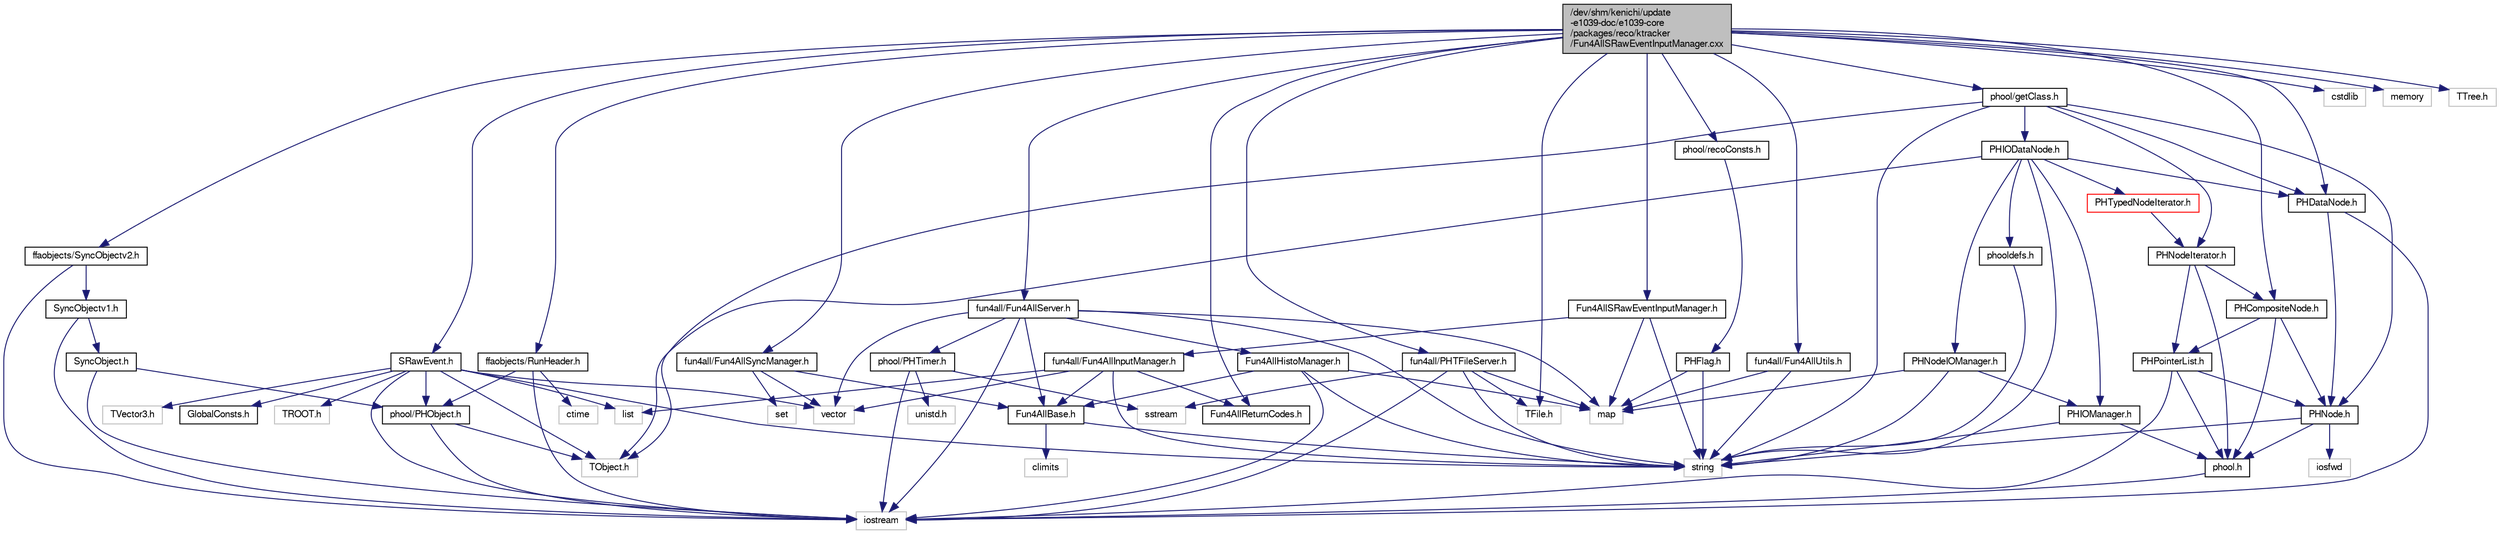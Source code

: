 digraph "/dev/shm/kenichi/update-e1039-doc/e1039-core/packages/reco/ktracker/Fun4AllSRawEventInputManager.cxx"
{
  bgcolor="transparent";
  edge [fontname="FreeSans",fontsize="10",labelfontname="FreeSans",labelfontsize="10"];
  node [fontname="FreeSans",fontsize="10",shape=record];
  Node1 [label="/dev/shm/kenichi/update\l-e1039-doc/e1039-core\l/packages/reco/ktracker\l/Fun4AllSRawEventInputManager.cxx",height=0.2,width=0.4,color="black", fillcolor="grey75", style="filled" fontcolor="black"];
  Node1 -> Node2 [color="midnightblue",fontsize="10",style="solid",fontname="FreeSans"];
  Node2 [label="Fun4AllSRawEventInputManager.h",height=0.2,width=0.4,color="black",URL="$d5/db3/Fun4AllSRawEventInputManager_8h.html"];
  Node2 -> Node3 [color="midnightblue",fontsize="10",style="solid",fontname="FreeSans"];
  Node3 [label="fun4all/Fun4AllInputManager.h",height=0.2,width=0.4,color="black",URL="$d1/de7/Fun4AllInputManager_8h.html"];
  Node3 -> Node4 [color="midnightblue",fontsize="10",style="solid",fontname="FreeSans"];
  Node4 [label="Fun4AllBase.h",height=0.2,width=0.4,color="black",URL="$d2/de7/Fun4AllBase_8h.html"];
  Node4 -> Node5 [color="midnightblue",fontsize="10",style="solid",fontname="FreeSans"];
  Node5 [label="string",height=0.2,width=0.4,color="grey75"];
  Node4 -> Node6 [color="midnightblue",fontsize="10",style="solid",fontname="FreeSans"];
  Node6 [label="climits",height=0.2,width=0.4,color="grey75"];
  Node3 -> Node7 [color="midnightblue",fontsize="10",style="solid",fontname="FreeSans"];
  Node7 [label="Fun4AllReturnCodes.h",height=0.2,width=0.4,color="black",URL="$da/dc1/Fun4AllReturnCodes_8h.html"];
  Node3 -> Node8 [color="midnightblue",fontsize="10",style="solid",fontname="FreeSans"];
  Node8 [label="list",height=0.2,width=0.4,color="grey75"];
  Node3 -> Node5 [color="midnightblue",fontsize="10",style="solid",fontname="FreeSans"];
  Node3 -> Node9 [color="midnightblue",fontsize="10",style="solid",fontname="FreeSans"];
  Node9 [label="vector",height=0.2,width=0.4,color="grey75"];
  Node2 -> Node5 [color="midnightblue",fontsize="10",style="solid",fontname="FreeSans"];
  Node2 -> Node10 [color="midnightblue",fontsize="10",style="solid",fontname="FreeSans"];
  Node10 [label="map",height=0.2,width=0.4,color="grey75"];
  Node1 -> Node11 [color="midnightblue",fontsize="10",style="solid",fontname="FreeSans"];
  Node11 [label="SRawEvent.h",height=0.2,width=0.4,color="black",URL="$db/dda/SRawEvent_8h.html"];
  Node11 -> Node12 [color="midnightblue",fontsize="10",style="solid",fontname="FreeSans"];
  Node12 [label="GlobalConsts.h",height=0.2,width=0.4,color="black",URL="$dd/de2/GlobalConsts_8h.html"];
  Node11 -> Node13 [color="midnightblue",fontsize="10",style="solid",fontname="FreeSans"];
  Node13 [label="phool/PHObject.h",height=0.2,width=0.4,color="black",URL="$df/d32/PHObject_8h.html"];
  Node13 -> Node14 [color="midnightblue",fontsize="10",style="solid",fontname="FreeSans"];
  Node14 [label="TObject.h",height=0.2,width=0.4,color="grey75"];
  Node13 -> Node15 [color="midnightblue",fontsize="10",style="solid",fontname="FreeSans"];
  Node15 [label="iostream",height=0.2,width=0.4,color="grey75"];
  Node11 -> Node15 [color="midnightblue",fontsize="10",style="solid",fontname="FreeSans"];
  Node11 -> Node9 [color="midnightblue",fontsize="10",style="solid",fontname="FreeSans"];
  Node11 -> Node8 [color="midnightblue",fontsize="10",style="solid",fontname="FreeSans"];
  Node11 -> Node5 [color="midnightblue",fontsize="10",style="solid",fontname="FreeSans"];
  Node11 -> Node14 [color="midnightblue",fontsize="10",style="solid",fontname="FreeSans"];
  Node11 -> Node16 [color="midnightblue",fontsize="10",style="solid",fontname="FreeSans"];
  Node16 [label="TROOT.h",height=0.2,width=0.4,color="grey75"];
  Node11 -> Node17 [color="midnightblue",fontsize="10",style="solid",fontname="FreeSans"];
  Node17 [label="TVector3.h",height=0.2,width=0.4,color="grey75"];
  Node1 -> Node18 [color="midnightblue",fontsize="10",style="solid",fontname="FreeSans"];
  Node18 [label="fun4all/Fun4AllServer.h",height=0.2,width=0.4,color="black",URL="$dc/da2/Fun4AllServer_8h.html"];
  Node18 -> Node4 [color="midnightblue",fontsize="10",style="solid",fontname="FreeSans"];
  Node18 -> Node19 [color="midnightblue",fontsize="10",style="solid",fontname="FreeSans"];
  Node19 [label="Fun4AllHistoManager.h",height=0.2,width=0.4,color="black",URL="$d0/d59/Fun4AllHistoManager_8h.html"];
  Node19 -> Node4 [color="midnightblue",fontsize="10",style="solid",fontname="FreeSans"];
  Node19 -> Node15 [color="midnightblue",fontsize="10",style="solid",fontname="FreeSans"];
  Node19 -> Node10 [color="midnightblue",fontsize="10",style="solid",fontname="FreeSans"];
  Node19 -> Node5 [color="midnightblue",fontsize="10",style="solid",fontname="FreeSans"];
  Node18 -> Node20 [color="midnightblue",fontsize="10",style="solid",fontname="FreeSans"];
  Node20 [label="phool/PHTimer.h",height=0.2,width=0.4,color="black",URL="$dc/d26/PHTimer_8h.html",tooltip="high precision timer "];
  Node20 -> Node15 [color="midnightblue",fontsize="10",style="solid",fontname="FreeSans"];
  Node20 -> Node21 [color="midnightblue",fontsize="10",style="solid",fontname="FreeSans"];
  Node21 [label="sstream",height=0.2,width=0.4,color="grey75"];
  Node20 -> Node22 [color="midnightblue",fontsize="10",style="solid",fontname="FreeSans"];
  Node22 [label="unistd.h",height=0.2,width=0.4,color="grey75"];
  Node18 -> Node15 [color="midnightblue",fontsize="10",style="solid",fontname="FreeSans"];
  Node18 -> Node10 [color="midnightblue",fontsize="10",style="solid",fontname="FreeSans"];
  Node18 -> Node5 [color="midnightblue",fontsize="10",style="solid",fontname="FreeSans"];
  Node18 -> Node9 [color="midnightblue",fontsize="10",style="solid",fontname="FreeSans"];
  Node1 -> Node23 [color="midnightblue",fontsize="10",style="solid",fontname="FreeSans"];
  Node23 [label="fun4all/Fun4AllSyncManager.h",height=0.2,width=0.4,color="black",URL="$d9/ddf/Fun4AllSyncManager_8h.html"];
  Node23 -> Node4 [color="midnightblue",fontsize="10",style="solid",fontname="FreeSans"];
  Node23 -> Node24 [color="midnightblue",fontsize="10",style="solid",fontname="FreeSans"];
  Node24 [label="set",height=0.2,width=0.4,color="grey75"];
  Node23 -> Node9 [color="midnightblue",fontsize="10",style="solid",fontname="FreeSans"];
  Node1 -> Node7 [color="midnightblue",fontsize="10",style="solid",fontname="FreeSans"];
  Node1 -> Node25 [color="midnightblue",fontsize="10",style="solid",fontname="FreeSans"];
  Node25 [label="fun4all/Fun4AllUtils.h",height=0.2,width=0.4,color="black",URL="$d5/d66/Fun4AllUtils_8h.html"];
  Node25 -> Node10 [color="midnightblue",fontsize="10",style="solid",fontname="FreeSans"];
  Node25 -> Node5 [color="midnightblue",fontsize="10",style="solid",fontname="FreeSans"];
  Node1 -> Node26 [color="midnightblue",fontsize="10",style="solid",fontname="FreeSans"];
  Node26 [label="fun4all/PHTFileServer.h",height=0.2,width=0.4,color="black",URL="$d6/de6/PHTFileServer_8h.html",tooltip="TFile clean handling. "];
  Node26 -> Node15 [color="midnightblue",fontsize="10",style="solid",fontname="FreeSans"];
  Node26 -> Node10 [color="midnightblue",fontsize="10",style="solid",fontname="FreeSans"];
  Node26 -> Node21 [color="midnightblue",fontsize="10",style="solid",fontname="FreeSans"];
  Node26 -> Node5 [color="midnightblue",fontsize="10",style="solid",fontname="FreeSans"];
  Node26 -> Node27 [color="midnightblue",fontsize="10",style="solid",fontname="FreeSans"];
  Node27 [label="TFile.h",height=0.2,width=0.4,color="grey75"];
  Node1 -> Node28 [color="midnightblue",fontsize="10",style="solid",fontname="FreeSans"];
  Node28 [label="ffaobjects/RunHeader.h",height=0.2,width=0.4,color="black",URL="$da/d61/RunHeader_8h.html"];
  Node28 -> Node13 [color="midnightblue",fontsize="10",style="solid",fontname="FreeSans"];
  Node28 -> Node29 [color="midnightblue",fontsize="10",style="solid",fontname="FreeSans"];
  Node29 [label="ctime",height=0.2,width=0.4,color="grey75"];
  Node28 -> Node15 [color="midnightblue",fontsize="10",style="solid",fontname="FreeSans"];
  Node1 -> Node30 [color="midnightblue",fontsize="10",style="solid",fontname="FreeSans"];
  Node30 [label="ffaobjects/SyncObjectv2.h",height=0.2,width=0.4,color="black",URL="$dc/d4b/SyncObjectv2_8h.html"];
  Node30 -> Node31 [color="midnightblue",fontsize="10",style="solid",fontname="FreeSans"];
  Node31 [label="SyncObjectv1.h",height=0.2,width=0.4,color="black",URL="$d6/df7/SyncObjectv1_8h.html"];
  Node31 -> Node32 [color="midnightblue",fontsize="10",style="solid",fontname="FreeSans"];
  Node32 [label="SyncObject.h",height=0.2,width=0.4,color="black",URL="$da/de1/ffaobjects_2SyncObject_8h.html"];
  Node32 -> Node13 [color="midnightblue",fontsize="10",style="solid",fontname="FreeSans"];
  Node32 -> Node15 [color="midnightblue",fontsize="10",style="solid",fontname="FreeSans"];
  Node31 -> Node15 [color="midnightblue",fontsize="10",style="solid",fontname="FreeSans"];
  Node30 -> Node15 [color="midnightblue",fontsize="10",style="solid",fontname="FreeSans"];
  Node1 -> Node33 [color="midnightblue",fontsize="10",style="solid",fontname="FreeSans"];
  Node33 [label="phool/getClass.h",height=0.2,width=0.4,color="black",URL="$dd/dd4/getClass_8h.html"];
  Node33 -> Node34 [color="midnightblue",fontsize="10",style="solid",fontname="FreeSans"];
  Node34 [label="PHNodeIterator.h",height=0.2,width=0.4,color="black",URL="$d8/dfd/PHNodeIterator_8h.html"];
  Node34 -> Node35 [color="midnightblue",fontsize="10",style="solid",fontname="FreeSans"];
  Node35 [label="phool.h",height=0.2,width=0.4,color="black",URL="$d5/d6f/phool_8h.html"];
  Node35 -> Node15 [color="midnightblue",fontsize="10",style="solid",fontname="FreeSans"];
  Node34 -> Node36 [color="midnightblue",fontsize="10",style="solid",fontname="FreeSans"];
  Node36 [label="PHCompositeNode.h",height=0.2,width=0.4,color="black",URL="$d8/d30/PHCompositeNode_8h.html"];
  Node36 -> Node35 [color="midnightblue",fontsize="10",style="solid",fontname="FreeSans"];
  Node36 -> Node37 [color="midnightblue",fontsize="10",style="solid",fontname="FreeSans"];
  Node37 [label="PHNode.h",height=0.2,width=0.4,color="black",URL="$d3/d62/PHNode_8h.html"];
  Node37 -> Node35 [color="midnightblue",fontsize="10",style="solid",fontname="FreeSans"];
  Node37 -> Node38 [color="midnightblue",fontsize="10",style="solid",fontname="FreeSans"];
  Node38 [label="iosfwd",height=0.2,width=0.4,color="grey75"];
  Node37 -> Node5 [color="midnightblue",fontsize="10",style="solid",fontname="FreeSans"];
  Node36 -> Node39 [color="midnightblue",fontsize="10",style="solid",fontname="FreeSans"];
  Node39 [label="PHPointerList.h",height=0.2,width=0.4,color="black",URL="$db/dd5/PHPointerList_8h.html"];
  Node39 -> Node35 [color="midnightblue",fontsize="10",style="solid",fontname="FreeSans"];
  Node39 -> Node37 [color="midnightblue",fontsize="10",style="solid",fontname="FreeSans"];
  Node39 -> Node15 [color="midnightblue",fontsize="10",style="solid",fontname="FreeSans"];
  Node34 -> Node39 [color="midnightblue",fontsize="10",style="solid",fontname="FreeSans"];
  Node33 -> Node40 [color="midnightblue",fontsize="10",style="solid",fontname="FreeSans"];
  Node40 [label="PHIODataNode.h",height=0.2,width=0.4,color="black",URL="$d3/d79/PHIODataNode_8h.html"];
  Node40 -> Node41 [color="midnightblue",fontsize="10",style="solid",fontname="FreeSans"];
  Node41 [label="PHDataNode.h",height=0.2,width=0.4,color="black",URL="$dd/d9b/PHDataNode_8h.html"];
  Node41 -> Node37 [color="midnightblue",fontsize="10",style="solid",fontname="FreeSans"];
  Node41 -> Node15 [color="midnightblue",fontsize="10",style="solid",fontname="FreeSans"];
  Node40 -> Node42 [color="midnightblue",fontsize="10",style="solid",fontname="FreeSans"];
  Node42 [label="PHIOManager.h",height=0.2,width=0.4,color="black",URL="$d9/d53/PHIOManager_8h.html"];
  Node42 -> Node35 [color="midnightblue",fontsize="10",style="solid",fontname="FreeSans"];
  Node42 -> Node5 [color="midnightblue",fontsize="10",style="solid",fontname="FreeSans"];
  Node40 -> Node43 [color="midnightblue",fontsize="10",style="solid",fontname="FreeSans"];
  Node43 [label="PHNodeIOManager.h",height=0.2,width=0.4,color="black",URL="$dd/de7/PHNodeIOManager_8h.html"];
  Node43 -> Node42 [color="midnightblue",fontsize="10",style="solid",fontname="FreeSans"];
  Node43 -> Node5 [color="midnightblue",fontsize="10",style="solid",fontname="FreeSans"];
  Node43 -> Node10 [color="midnightblue",fontsize="10",style="solid",fontname="FreeSans"];
  Node40 -> Node44 [color="midnightblue",fontsize="10",style="solid",fontname="FreeSans"];
  Node44 [label="PHTypedNodeIterator.h",height=0.2,width=0.4,color="red",URL="$db/d17/PHTypedNodeIterator_8h.html"];
  Node44 -> Node34 [color="midnightblue",fontsize="10",style="solid",fontname="FreeSans"];
  Node40 -> Node45 [color="midnightblue",fontsize="10",style="solid",fontname="FreeSans"];
  Node45 [label="phooldefs.h",height=0.2,width=0.4,color="black",URL="$de/da7/phooldefs_8h.html"];
  Node45 -> Node5 [color="midnightblue",fontsize="10",style="solid",fontname="FreeSans"];
  Node40 -> Node14 [color="midnightblue",fontsize="10",style="solid",fontname="FreeSans"];
  Node40 -> Node5 [color="midnightblue",fontsize="10",style="solid",fontname="FreeSans"];
  Node33 -> Node41 [color="midnightblue",fontsize="10",style="solid",fontname="FreeSans"];
  Node33 -> Node37 [color="midnightblue",fontsize="10",style="solid",fontname="FreeSans"];
  Node33 -> Node14 [color="midnightblue",fontsize="10",style="solid",fontname="FreeSans"];
  Node33 -> Node5 [color="midnightblue",fontsize="10",style="solid",fontname="FreeSans"];
  Node1 -> Node36 [color="midnightblue",fontsize="10",style="solid",fontname="FreeSans"];
  Node1 -> Node41 [color="midnightblue",fontsize="10",style="solid",fontname="FreeSans"];
  Node1 -> Node46 [color="midnightblue",fontsize="10",style="solid",fontname="FreeSans"];
  Node46 [label="phool/recoConsts.h",height=0.2,width=0.4,color="black",URL="$d2/dcb/recoConsts_8h.html"];
  Node46 -> Node47 [color="midnightblue",fontsize="10",style="solid",fontname="FreeSans"];
  Node47 [label="PHFlag.h",height=0.2,width=0.4,color="black",URL="$d0/d11/PHFlag_8h.html"];
  Node47 -> Node10 [color="midnightblue",fontsize="10",style="solid",fontname="FreeSans"];
  Node47 -> Node5 [color="midnightblue",fontsize="10",style="solid",fontname="FreeSans"];
  Node1 -> Node48 [color="midnightblue",fontsize="10",style="solid",fontname="FreeSans"];
  Node48 [label="cstdlib",height=0.2,width=0.4,color="grey75"];
  Node1 -> Node49 [color="midnightblue",fontsize="10",style="solid",fontname="FreeSans"];
  Node49 [label="memory",height=0.2,width=0.4,color="grey75"];
  Node1 -> Node27 [color="midnightblue",fontsize="10",style="solid",fontname="FreeSans"];
  Node1 -> Node50 [color="midnightblue",fontsize="10",style="solid",fontname="FreeSans"];
  Node50 [label="TTree.h",height=0.2,width=0.4,color="grey75"];
}

